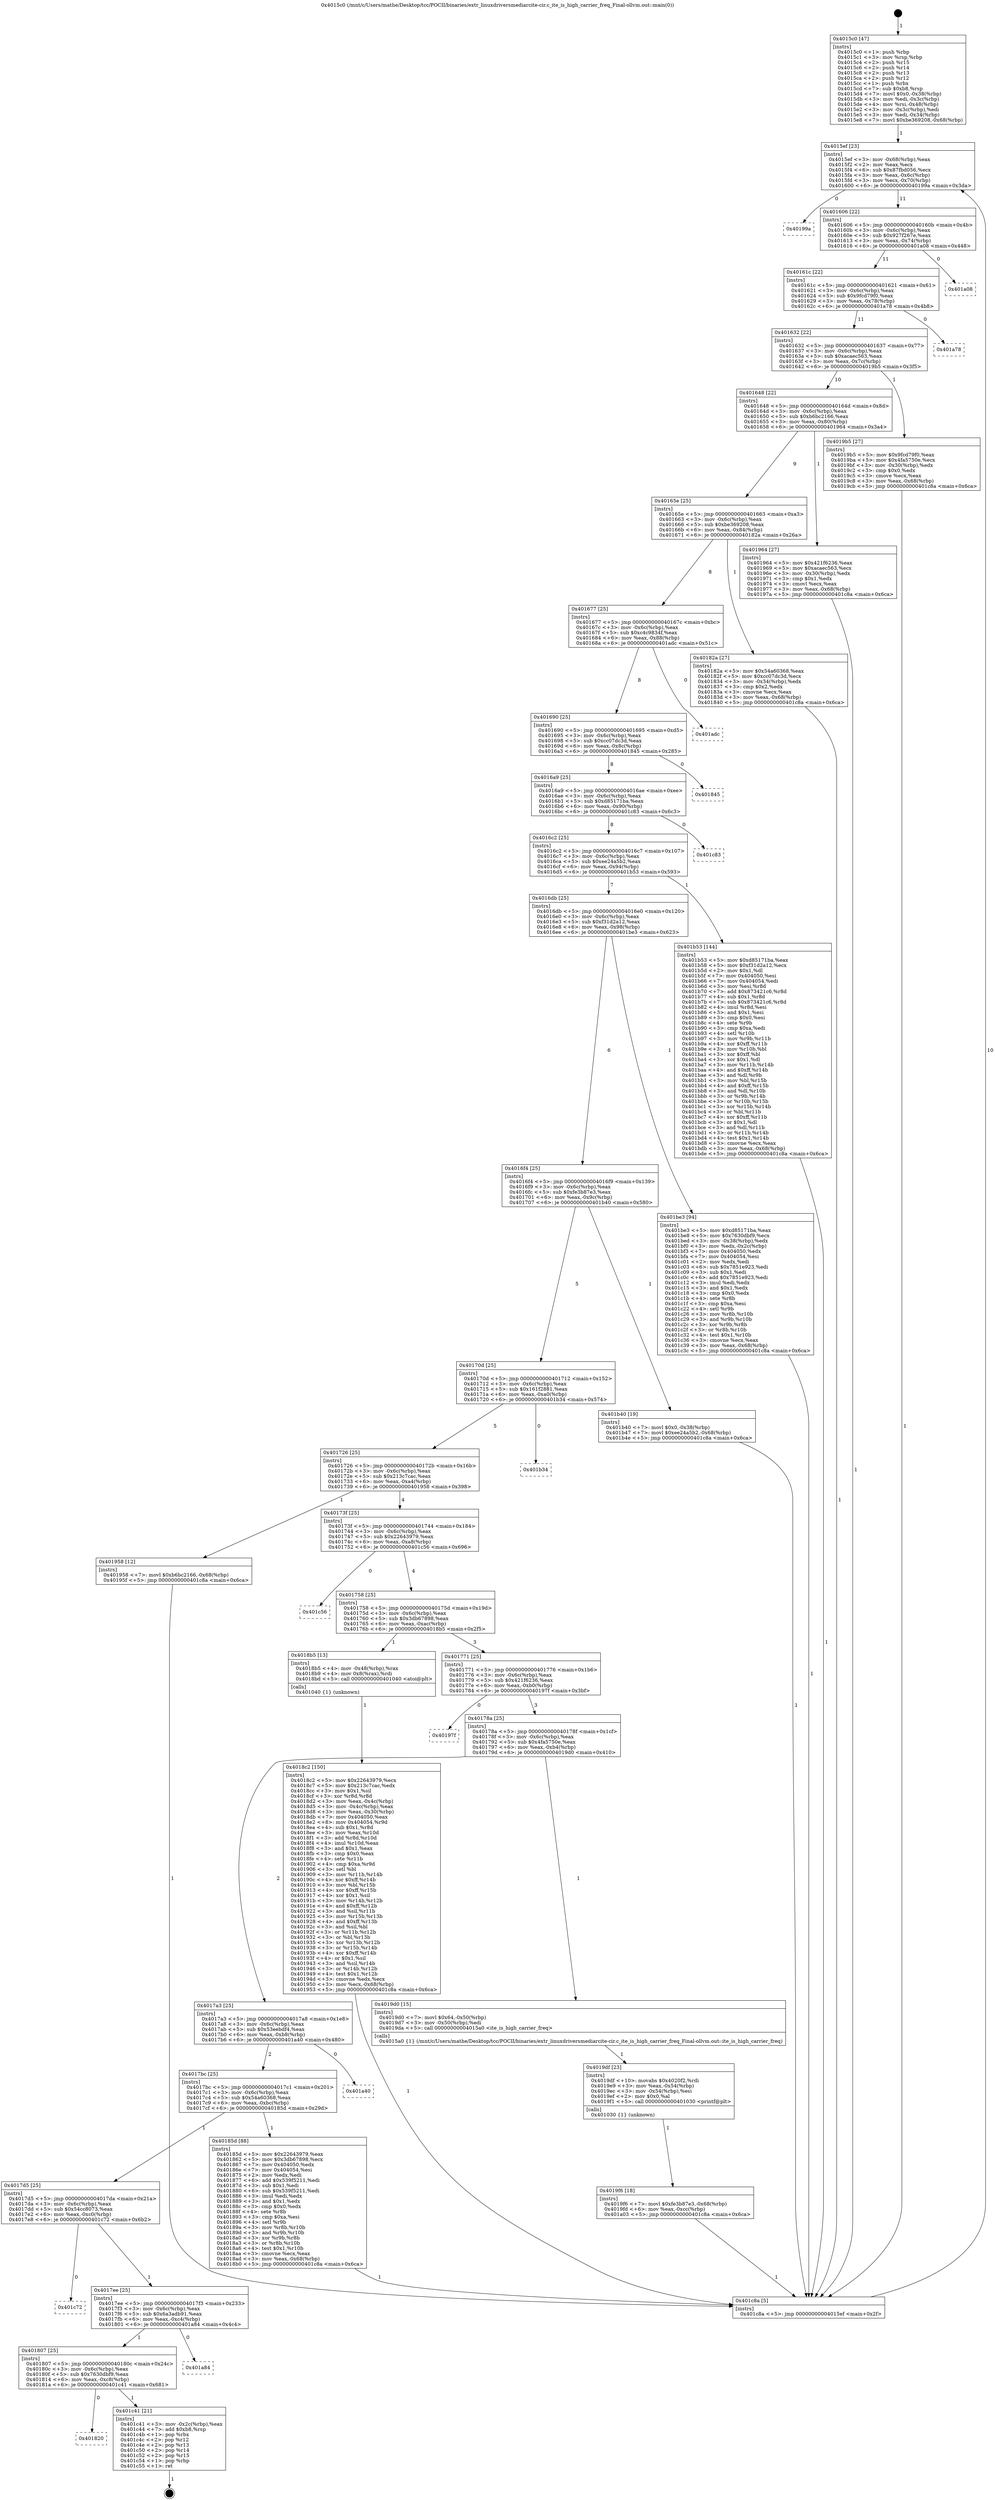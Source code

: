 digraph "0x4015c0" {
  label = "0x4015c0 (/mnt/c/Users/mathe/Desktop/tcc/POCII/binaries/extr_linuxdriversmediarcite-cir.c_ite_is_high_carrier_freq_Final-ollvm.out::main(0))"
  labelloc = "t"
  node[shape=record]

  Entry [label="",width=0.3,height=0.3,shape=circle,fillcolor=black,style=filled]
  "0x4015ef" [label="{
     0x4015ef [23]\l
     | [instrs]\l
     &nbsp;&nbsp;0x4015ef \<+3\>: mov -0x68(%rbp),%eax\l
     &nbsp;&nbsp;0x4015f2 \<+2\>: mov %eax,%ecx\l
     &nbsp;&nbsp;0x4015f4 \<+6\>: sub $0x87fbd056,%ecx\l
     &nbsp;&nbsp;0x4015fa \<+3\>: mov %eax,-0x6c(%rbp)\l
     &nbsp;&nbsp;0x4015fd \<+3\>: mov %ecx,-0x70(%rbp)\l
     &nbsp;&nbsp;0x401600 \<+6\>: je 000000000040199a \<main+0x3da\>\l
  }"]
  "0x40199a" [label="{
     0x40199a\l
  }", style=dashed]
  "0x401606" [label="{
     0x401606 [22]\l
     | [instrs]\l
     &nbsp;&nbsp;0x401606 \<+5\>: jmp 000000000040160b \<main+0x4b\>\l
     &nbsp;&nbsp;0x40160b \<+3\>: mov -0x6c(%rbp),%eax\l
     &nbsp;&nbsp;0x40160e \<+5\>: sub $0x927f267e,%eax\l
     &nbsp;&nbsp;0x401613 \<+3\>: mov %eax,-0x74(%rbp)\l
     &nbsp;&nbsp;0x401616 \<+6\>: je 0000000000401a08 \<main+0x448\>\l
  }"]
  Exit [label="",width=0.3,height=0.3,shape=circle,fillcolor=black,style=filled,peripheries=2]
  "0x401a08" [label="{
     0x401a08\l
  }", style=dashed]
  "0x40161c" [label="{
     0x40161c [22]\l
     | [instrs]\l
     &nbsp;&nbsp;0x40161c \<+5\>: jmp 0000000000401621 \<main+0x61\>\l
     &nbsp;&nbsp;0x401621 \<+3\>: mov -0x6c(%rbp),%eax\l
     &nbsp;&nbsp;0x401624 \<+5\>: sub $0x9fcd79f0,%eax\l
     &nbsp;&nbsp;0x401629 \<+3\>: mov %eax,-0x78(%rbp)\l
     &nbsp;&nbsp;0x40162c \<+6\>: je 0000000000401a78 \<main+0x4b8\>\l
  }"]
  "0x401820" [label="{
     0x401820\l
  }", style=dashed]
  "0x401a78" [label="{
     0x401a78\l
  }", style=dashed]
  "0x401632" [label="{
     0x401632 [22]\l
     | [instrs]\l
     &nbsp;&nbsp;0x401632 \<+5\>: jmp 0000000000401637 \<main+0x77\>\l
     &nbsp;&nbsp;0x401637 \<+3\>: mov -0x6c(%rbp),%eax\l
     &nbsp;&nbsp;0x40163a \<+5\>: sub $0xacaec563,%eax\l
     &nbsp;&nbsp;0x40163f \<+3\>: mov %eax,-0x7c(%rbp)\l
     &nbsp;&nbsp;0x401642 \<+6\>: je 00000000004019b5 \<main+0x3f5\>\l
  }"]
  "0x401c41" [label="{
     0x401c41 [21]\l
     | [instrs]\l
     &nbsp;&nbsp;0x401c41 \<+3\>: mov -0x2c(%rbp),%eax\l
     &nbsp;&nbsp;0x401c44 \<+7\>: add $0xb8,%rsp\l
     &nbsp;&nbsp;0x401c4b \<+1\>: pop %rbx\l
     &nbsp;&nbsp;0x401c4c \<+2\>: pop %r12\l
     &nbsp;&nbsp;0x401c4e \<+2\>: pop %r13\l
     &nbsp;&nbsp;0x401c50 \<+2\>: pop %r14\l
     &nbsp;&nbsp;0x401c52 \<+2\>: pop %r15\l
     &nbsp;&nbsp;0x401c54 \<+1\>: pop %rbp\l
     &nbsp;&nbsp;0x401c55 \<+1\>: ret\l
  }"]
  "0x4019b5" [label="{
     0x4019b5 [27]\l
     | [instrs]\l
     &nbsp;&nbsp;0x4019b5 \<+5\>: mov $0x9fcd79f0,%eax\l
     &nbsp;&nbsp;0x4019ba \<+5\>: mov $0x4fa5750e,%ecx\l
     &nbsp;&nbsp;0x4019bf \<+3\>: mov -0x30(%rbp),%edx\l
     &nbsp;&nbsp;0x4019c2 \<+3\>: cmp $0x0,%edx\l
     &nbsp;&nbsp;0x4019c5 \<+3\>: cmove %ecx,%eax\l
     &nbsp;&nbsp;0x4019c8 \<+3\>: mov %eax,-0x68(%rbp)\l
     &nbsp;&nbsp;0x4019cb \<+5\>: jmp 0000000000401c8a \<main+0x6ca\>\l
  }"]
  "0x401648" [label="{
     0x401648 [22]\l
     | [instrs]\l
     &nbsp;&nbsp;0x401648 \<+5\>: jmp 000000000040164d \<main+0x8d\>\l
     &nbsp;&nbsp;0x40164d \<+3\>: mov -0x6c(%rbp),%eax\l
     &nbsp;&nbsp;0x401650 \<+5\>: sub $0xb6bc2166,%eax\l
     &nbsp;&nbsp;0x401655 \<+3\>: mov %eax,-0x80(%rbp)\l
     &nbsp;&nbsp;0x401658 \<+6\>: je 0000000000401964 \<main+0x3a4\>\l
  }"]
  "0x401807" [label="{
     0x401807 [25]\l
     | [instrs]\l
     &nbsp;&nbsp;0x401807 \<+5\>: jmp 000000000040180c \<main+0x24c\>\l
     &nbsp;&nbsp;0x40180c \<+3\>: mov -0x6c(%rbp),%eax\l
     &nbsp;&nbsp;0x40180f \<+5\>: sub $0x7630dbf9,%eax\l
     &nbsp;&nbsp;0x401814 \<+6\>: mov %eax,-0xc8(%rbp)\l
     &nbsp;&nbsp;0x40181a \<+6\>: je 0000000000401c41 \<main+0x681\>\l
  }"]
  "0x401964" [label="{
     0x401964 [27]\l
     | [instrs]\l
     &nbsp;&nbsp;0x401964 \<+5\>: mov $0x421f6236,%eax\l
     &nbsp;&nbsp;0x401969 \<+5\>: mov $0xacaec563,%ecx\l
     &nbsp;&nbsp;0x40196e \<+3\>: mov -0x30(%rbp),%edx\l
     &nbsp;&nbsp;0x401971 \<+3\>: cmp $0x1,%edx\l
     &nbsp;&nbsp;0x401974 \<+3\>: cmovl %ecx,%eax\l
     &nbsp;&nbsp;0x401977 \<+3\>: mov %eax,-0x68(%rbp)\l
     &nbsp;&nbsp;0x40197a \<+5\>: jmp 0000000000401c8a \<main+0x6ca\>\l
  }"]
  "0x40165e" [label="{
     0x40165e [25]\l
     | [instrs]\l
     &nbsp;&nbsp;0x40165e \<+5\>: jmp 0000000000401663 \<main+0xa3\>\l
     &nbsp;&nbsp;0x401663 \<+3\>: mov -0x6c(%rbp),%eax\l
     &nbsp;&nbsp;0x401666 \<+5\>: sub $0xbe369208,%eax\l
     &nbsp;&nbsp;0x40166b \<+6\>: mov %eax,-0x84(%rbp)\l
     &nbsp;&nbsp;0x401671 \<+6\>: je 000000000040182a \<main+0x26a\>\l
  }"]
  "0x401a84" [label="{
     0x401a84\l
  }", style=dashed]
  "0x40182a" [label="{
     0x40182a [27]\l
     | [instrs]\l
     &nbsp;&nbsp;0x40182a \<+5\>: mov $0x54a60368,%eax\l
     &nbsp;&nbsp;0x40182f \<+5\>: mov $0xcc07dc3d,%ecx\l
     &nbsp;&nbsp;0x401834 \<+3\>: mov -0x34(%rbp),%edx\l
     &nbsp;&nbsp;0x401837 \<+3\>: cmp $0x2,%edx\l
     &nbsp;&nbsp;0x40183a \<+3\>: cmovne %ecx,%eax\l
     &nbsp;&nbsp;0x40183d \<+3\>: mov %eax,-0x68(%rbp)\l
     &nbsp;&nbsp;0x401840 \<+5\>: jmp 0000000000401c8a \<main+0x6ca\>\l
  }"]
  "0x401677" [label="{
     0x401677 [25]\l
     | [instrs]\l
     &nbsp;&nbsp;0x401677 \<+5\>: jmp 000000000040167c \<main+0xbc\>\l
     &nbsp;&nbsp;0x40167c \<+3\>: mov -0x6c(%rbp),%eax\l
     &nbsp;&nbsp;0x40167f \<+5\>: sub $0xc4c9834f,%eax\l
     &nbsp;&nbsp;0x401684 \<+6\>: mov %eax,-0x88(%rbp)\l
     &nbsp;&nbsp;0x40168a \<+6\>: je 0000000000401adc \<main+0x51c\>\l
  }"]
  "0x401c8a" [label="{
     0x401c8a [5]\l
     | [instrs]\l
     &nbsp;&nbsp;0x401c8a \<+5\>: jmp 00000000004015ef \<main+0x2f\>\l
  }"]
  "0x4015c0" [label="{
     0x4015c0 [47]\l
     | [instrs]\l
     &nbsp;&nbsp;0x4015c0 \<+1\>: push %rbp\l
     &nbsp;&nbsp;0x4015c1 \<+3\>: mov %rsp,%rbp\l
     &nbsp;&nbsp;0x4015c4 \<+2\>: push %r15\l
     &nbsp;&nbsp;0x4015c6 \<+2\>: push %r14\l
     &nbsp;&nbsp;0x4015c8 \<+2\>: push %r13\l
     &nbsp;&nbsp;0x4015ca \<+2\>: push %r12\l
     &nbsp;&nbsp;0x4015cc \<+1\>: push %rbx\l
     &nbsp;&nbsp;0x4015cd \<+7\>: sub $0xb8,%rsp\l
     &nbsp;&nbsp;0x4015d4 \<+7\>: movl $0x0,-0x38(%rbp)\l
     &nbsp;&nbsp;0x4015db \<+3\>: mov %edi,-0x3c(%rbp)\l
     &nbsp;&nbsp;0x4015de \<+4\>: mov %rsi,-0x48(%rbp)\l
     &nbsp;&nbsp;0x4015e2 \<+3\>: mov -0x3c(%rbp),%edi\l
     &nbsp;&nbsp;0x4015e5 \<+3\>: mov %edi,-0x34(%rbp)\l
     &nbsp;&nbsp;0x4015e8 \<+7\>: movl $0xbe369208,-0x68(%rbp)\l
  }"]
  "0x4017ee" [label="{
     0x4017ee [25]\l
     | [instrs]\l
     &nbsp;&nbsp;0x4017ee \<+5\>: jmp 00000000004017f3 \<main+0x233\>\l
     &nbsp;&nbsp;0x4017f3 \<+3\>: mov -0x6c(%rbp),%eax\l
     &nbsp;&nbsp;0x4017f6 \<+5\>: sub $0x6a3adb91,%eax\l
     &nbsp;&nbsp;0x4017fb \<+6\>: mov %eax,-0xc4(%rbp)\l
     &nbsp;&nbsp;0x401801 \<+6\>: je 0000000000401a84 \<main+0x4c4\>\l
  }"]
  "0x401adc" [label="{
     0x401adc\l
  }", style=dashed]
  "0x401690" [label="{
     0x401690 [25]\l
     | [instrs]\l
     &nbsp;&nbsp;0x401690 \<+5\>: jmp 0000000000401695 \<main+0xd5\>\l
     &nbsp;&nbsp;0x401695 \<+3\>: mov -0x6c(%rbp),%eax\l
     &nbsp;&nbsp;0x401698 \<+5\>: sub $0xcc07dc3d,%eax\l
     &nbsp;&nbsp;0x40169d \<+6\>: mov %eax,-0x8c(%rbp)\l
     &nbsp;&nbsp;0x4016a3 \<+6\>: je 0000000000401845 \<main+0x285\>\l
  }"]
  "0x401c72" [label="{
     0x401c72\l
  }", style=dashed]
  "0x401845" [label="{
     0x401845\l
  }", style=dashed]
  "0x4016a9" [label="{
     0x4016a9 [25]\l
     | [instrs]\l
     &nbsp;&nbsp;0x4016a9 \<+5\>: jmp 00000000004016ae \<main+0xee\>\l
     &nbsp;&nbsp;0x4016ae \<+3\>: mov -0x6c(%rbp),%eax\l
     &nbsp;&nbsp;0x4016b1 \<+5\>: sub $0xd85171ba,%eax\l
     &nbsp;&nbsp;0x4016b6 \<+6\>: mov %eax,-0x90(%rbp)\l
     &nbsp;&nbsp;0x4016bc \<+6\>: je 0000000000401c83 \<main+0x6c3\>\l
  }"]
  "0x4019f6" [label="{
     0x4019f6 [18]\l
     | [instrs]\l
     &nbsp;&nbsp;0x4019f6 \<+7\>: movl $0xfe3b87e3,-0x68(%rbp)\l
     &nbsp;&nbsp;0x4019fd \<+6\>: mov %eax,-0xcc(%rbp)\l
     &nbsp;&nbsp;0x401a03 \<+5\>: jmp 0000000000401c8a \<main+0x6ca\>\l
  }"]
  "0x401c83" [label="{
     0x401c83\l
  }", style=dashed]
  "0x4016c2" [label="{
     0x4016c2 [25]\l
     | [instrs]\l
     &nbsp;&nbsp;0x4016c2 \<+5\>: jmp 00000000004016c7 \<main+0x107\>\l
     &nbsp;&nbsp;0x4016c7 \<+3\>: mov -0x6c(%rbp),%eax\l
     &nbsp;&nbsp;0x4016ca \<+5\>: sub $0xee24a5b2,%eax\l
     &nbsp;&nbsp;0x4016cf \<+6\>: mov %eax,-0x94(%rbp)\l
     &nbsp;&nbsp;0x4016d5 \<+6\>: je 0000000000401b53 \<main+0x593\>\l
  }"]
  "0x4019df" [label="{
     0x4019df [23]\l
     | [instrs]\l
     &nbsp;&nbsp;0x4019df \<+10\>: movabs $0x4020f2,%rdi\l
     &nbsp;&nbsp;0x4019e9 \<+3\>: mov %eax,-0x54(%rbp)\l
     &nbsp;&nbsp;0x4019ec \<+3\>: mov -0x54(%rbp),%esi\l
     &nbsp;&nbsp;0x4019ef \<+2\>: mov $0x0,%al\l
     &nbsp;&nbsp;0x4019f1 \<+5\>: call 0000000000401030 \<printf@plt\>\l
     | [calls]\l
     &nbsp;&nbsp;0x401030 \{1\} (unknown)\l
  }"]
  "0x401b53" [label="{
     0x401b53 [144]\l
     | [instrs]\l
     &nbsp;&nbsp;0x401b53 \<+5\>: mov $0xd85171ba,%eax\l
     &nbsp;&nbsp;0x401b58 \<+5\>: mov $0xf31d2a12,%ecx\l
     &nbsp;&nbsp;0x401b5d \<+2\>: mov $0x1,%dl\l
     &nbsp;&nbsp;0x401b5f \<+7\>: mov 0x404050,%esi\l
     &nbsp;&nbsp;0x401b66 \<+7\>: mov 0x404054,%edi\l
     &nbsp;&nbsp;0x401b6d \<+3\>: mov %esi,%r8d\l
     &nbsp;&nbsp;0x401b70 \<+7\>: add $0x873421c6,%r8d\l
     &nbsp;&nbsp;0x401b77 \<+4\>: sub $0x1,%r8d\l
     &nbsp;&nbsp;0x401b7b \<+7\>: sub $0x873421c6,%r8d\l
     &nbsp;&nbsp;0x401b82 \<+4\>: imul %r8d,%esi\l
     &nbsp;&nbsp;0x401b86 \<+3\>: and $0x1,%esi\l
     &nbsp;&nbsp;0x401b89 \<+3\>: cmp $0x0,%esi\l
     &nbsp;&nbsp;0x401b8c \<+4\>: sete %r9b\l
     &nbsp;&nbsp;0x401b90 \<+3\>: cmp $0xa,%edi\l
     &nbsp;&nbsp;0x401b93 \<+4\>: setl %r10b\l
     &nbsp;&nbsp;0x401b97 \<+3\>: mov %r9b,%r11b\l
     &nbsp;&nbsp;0x401b9a \<+4\>: xor $0xff,%r11b\l
     &nbsp;&nbsp;0x401b9e \<+3\>: mov %r10b,%bl\l
     &nbsp;&nbsp;0x401ba1 \<+3\>: xor $0xff,%bl\l
     &nbsp;&nbsp;0x401ba4 \<+3\>: xor $0x1,%dl\l
     &nbsp;&nbsp;0x401ba7 \<+3\>: mov %r11b,%r14b\l
     &nbsp;&nbsp;0x401baa \<+4\>: and $0xff,%r14b\l
     &nbsp;&nbsp;0x401bae \<+3\>: and %dl,%r9b\l
     &nbsp;&nbsp;0x401bb1 \<+3\>: mov %bl,%r15b\l
     &nbsp;&nbsp;0x401bb4 \<+4\>: and $0xff,%r15b\l
     &nbsp;&nbsp;0x401bb8 \<+3\>: and %dl,%r10b\l
     &nbsp;&nbsp;0x401bbb \<+3\>: or %r9b,%r14b\l
     &nbsp;&nbsp;0x401bbe \<+3\>: or %r10b,%r15b\l
     &nbsp;&nbsp;0x401bc1 \<+3\>: xor %r15b,%r14b\l
     &nbsp;&nbsp;0x401bc4 \<+3\>: or %bl,%r11b\l
     &nbsp;&nbsp;0x401bc7 \<+4\>: xor $0xff,%r11b\l
     &nbsp;&nbsp;0x401bcb \<+3\>: or $0x1,%dl\l
     &nbsp;&nbsp;0x401bce \<+3\>: and %dl,%r11b\l
     &nbsp;&nbsp;0x401bd1 \<+3\>: or %r11b,%r14b\l
     &nbsp;&nbsp;0x401bd4 \<+4\>: test $0x1,%r14b\l
     &nbsp;&nbsp;0x401bd8 \<+3\>: cmovne %ecx,%eax\l
     &nbsp;&nbsp;0x401bdb \<+3\>: mov %eax,-0x68(%rbp)\l
     &nbsp;&nbsp;0x401bde \<+5\>: jmp 0000000000401c8a \<main+0x6ca\>\l
  }"]
  "0x4016db" [label="{
     0x4016db [25]\l
     | [instrs]\l
     &nbsp;&nbsp;0x4016db \<+5\>: jmp 00000000004016e0 \<main+0x120\>\l
     &nbsp;&nbsp;0x4016e0 \<+3\>: mov -0x6c(%rbp),%eax\l
     &nbsp;&nbsp;0x4016e3 \<+5\>: sub $0xf31d2a12,%eax\l
     &nbsp;&nbsp;0x4016e8 \<+6\>: mov %eax,-0x98(%rbp)\l
     &nbsp;&nbsp;0x4016ee \<+6\>: je 0000000000401be3 \<main+0x623\>\l
  }"]
  "0x4018c2" [label="{
     0x4018c2 [150]\l
     | [instrs]\l
     &nbsp;&nbsp;0x4018c2 \<+5\>: mov $0x22643979,%ecx\l
     &nbsp;&nbsp;0x4018c7 \<+5\>: mov $0x213c7cac,%edx\l
     &nbsp;&nbsp;0x4018cc \<+3\>: mov $0x1,%sil\l
     &nbsp;&nbsp;0x4018cf \<+3\>: xor %r8d,%r8d\l
     &nbsp;&nbsp;0x4018d2 \<+3\>: mov %eax,-0x4c(%rbp)\l
     &nbsp;&nbsp;0x4018d5 \<+3\>: mov -0x4c(%rbp),%eax\l
     &nbsp;&nbsp;0x4018d8 \<+3\>: mov %eax,-0x30(%rbp)\l
     &nbsp;&nbsp;0x4018db \<+7\>: mov 0x404050,%eax\l
     &nbsp;&nbsp;0x4018e2 \<+8\>: mov 0x404054,%r9d\l
     &nbsp;&nbsp;0x4018ea \<+4\>: sub $0x1,%r8d\l
     &nbsp;&nbsp;0x4018ee \<+3\>: mov %eax,%r10d\l
     &nbsp;&nbsp;0x4018f1 \<+3\>: add %r8d,%r10d\l
     &nbsp;&nbsp;0x4018f4 \<+4\>: imul %r10d,%eax\l
     &nbsp;&nbsp;0x4018f8 \<+3\>: and $0x1,%eax\l
     &nbsp;&nbsp;0x4018fb \<+3\>: cmp $0x0,%eax\l
     &nbsp;&nbsp;0x4018fe \<+4\>: sete %r11b\l
     &nbsp;&nbsp;0x401902 \<+4\>: cmp $0xa,%r9d\l
     &nbsp;&nbsp;0x401906 \<+3\>: setl %bl\l
     &nbsp;&nbsp;0x401909 \<+3\>: mov %r11b,%r14b\l
     &nbsp;&nbsp;0x40190c \<+4\>: xor $0xff,%r14b\l
     &nbsp;&nbsp;0x401910 \<+3\>: mov %bl,%r15b\l
     &nbsp;&nbsp;0x401913 \<+4\>: xor $0xff,%r15b\l
     &nbsp;&nbsp;0x401917 \<+4\>: xor $0x1,%sil\l
     &nbsp;&nbsp;0x40191b \<+3\>: mov %r14b,%r12b\l
     &nbsp;&nbsp;0x40191e \<+4\>: and $0xff,%r12b\l
     &nbsp;&nbsp;0x401922 \<+3\>: and %sil,%r11b\l
     &nbsp;&nbsp;0x401925 \<+3\>: mov %r15b,%r13b\l
     &nbsp;&nbsp;0x401928 \<+4\>: and $0xff,%r13b\l
     &nbsp;&nbsp;0x40192c \<+3\>: and %sil,%bl\l
     &nbsp;&nbsp;0x40192f \<+3\>: or %r11b,%r12b\l
     &nbsp;&nbsp;0x401932 \<+3\>: or %bl,%r13b\l
     &nbsp;&nbsp;0x401935 \<+3\>: xor %r13b,%r12b\l
     &nbsp;&nbsp;0x401938 \<+3\>: or %r15b,%r14b\l
     &nbsp;&nbsp;0x40193b \<+4\>: xor $0xff,%r14b\l
     &nbsp;&nbsp;0x40193f \<+4\>: or $0x1,%sil\l
     &nbsp;&nbsp;0x401943 \<+3\>: and %sil,%r14b\l
     &nbsp;&nbsp;0x401946 \<+3\>: or %r14b,%r12b\l
     &nbsp;&nbsp;0x401949 \<+4\>: test $0x1,%r12b\l
     &nbsp;&nbsp;0x40194d \<+3\>: cmovne %edx,%ecx\l
     &nbsp;&nbsp;0x401950 \<+3\>: mov %ecx,-0x68(%rbp)\l
     &nbsp;&nbsp;0x401953 \<+5\>: jmp 0000000000401c8a \<main+0x6ca\>\l
  }"]
  "0x401be3" [label="{
     0x401be3 [94]\l
     | [instrs]\l
     &nbsp;&nbsp;0x401be3 \<+5\>: mov $0xd85171ba,%eax\l
     &nbsp;&nbsp;0x401be8 \<+5\>: mov $0x7630dbf9,%ecx\l
     &nbsp;&nbsp;0x401bed \<+3\>: mov -0x38(%rbp),%edx\l
     &nbsp;&nbsp;0x401bf0 \<+3\>: mov %edx,-0x2c(%rbp)\l
     &nbsp;&nbsp;0x401bf3 \<+7\>: mov 0x404050,%edx\l
     &nbsp;&nbsp;0x401bfa \<+7\>: mov 0x404054,%esi\l
     &nbsp;&nbsp;0x401c01 \<+2\>: mov %edx,%edi\l
     &nbsp;&nbsp;0x401c03 \<+6\>: sub $0x7851e923,%edi\l
     &nbsp;&nbsp;0x401c09 \<+3\>: sub $0x1,%edi\l
     &nbsp;&nbsp;0x401c0c \<+6\>: add $0x7851e923,%edi\l
     &nbsp;&nbsp;0x401c12 \<+3\>: imul %edi,%edx\l
     &nbsp;&nbsp;0x401c15 \<+3\>: and $0x1,%edx\l
     &nbsp;&nbsp;0x401c18 \<+3\>: cmp $0x0,%edx\l
     &nbsp;&nbsp;0x401c1b \<+4\>: sete %r8b\l
     &nbsp;&nbsp;0x401c1f \<+3\>: cmp $0xa,%esi\l
     &nbsp;&nbsp;0x401c22 \<+4\>: setl %r9b\l
     &nbsp;&nbsp;0x401c26 \<+3\>: mov %r8b,%r10b\l
     &nbsp;&nbsp;0x401c29 \<+3\>: and %r9b,%r10b\l
     &nbsp;&nbsp;0x401c2c \<+3\>: xor %r9b,%r8b\l
     &nbsp;&nbsp;0x401c2f \<+3\>: or %r8b,%r10b\l
     &nbsp;&nbsp;0x401c32 \<+4\>: test $0x1,%r10b\l
     &nbsp;&nbsp;0x401c36 \<+3\>: cmovne %ecx,%eax\l
     &nbsp;&nbsp;0x401c39 \<+3\>: mov %eax,-0x68(%rbp)\l
     &nbsp;&nbsp;0x401c3c \<+5\>: jmp 0000000000401c8a \<main+0x6ca\>\l
  }"]
  "0x4016f4" [label="{
     0x4016f4 [25]\l
     | [instrs]\l
     &nbsp;&nbsp;0x4016f4 \<+5\>: jmp 00000000004016f9 \<main+0x139\>\l
     &nbsp;&nbsp;0x4016f9 \<+3\>: mov -0x6c(%rbp),%eax\l
     &nbsp;&nbsp;0x4016fc \<+5\>: sub $0xfe3b87e3,%eax\l
     &nbsp;&nbsp;0x401701 \<+6\>: mov %eax,-0x9c(%rbp)\l
     &nbsp;&nbsp;0x401707 \<+6\>: je 0000000000401b40 \<main+0x580\>\l
  }"]
  "0x4017d5" [label="{
     0x4017d5 [25]\l
     | [instrs]\l
     &nbsp;&nbsp;0x4017d5 \<+5\>: jmp 00000000004017da \<main+0x21a\>\l
     &nbsp;&nbsp;0x4017da \<+3\>: mov -0x6c(%rbp),%eax\l
     &nbsp;&nbsp;0x4017dd \<+5\>: sub $0x54cc8073,%eax\l
     &nbsp;&nbsp;0x4017e2 \<+6\>: mov %eax,-0xc0(%rbp)\l
     &nbsp;&nbsp;0x4017e8 \<+6\>: je 0000000000401c72 \<main+0x6b2\>\l
  }"]
  "0x401b40" [label="{
     0x401b40 [19]\l
     | [instrs]\l
     &nbsp;&nbsp;0x401b40 \<+7\>: movl $0x0,-0x38(%rbp)\l
     &nbsp;&nbsp;0x401b47 \<+7\>: movl $0xee24a5b2,-0x68(%rbp)\l
     &nbsp;&nbsp;0x401b4e \<+5\>: jmp 0000000000401c8a \<main+0x6ca\>\l
  }"]
  "0x40170d" [label="{
     0x40170d [25]\l
     | [instrs]\l
     &nbsp;&nbsp;0x40170d \<+5\>: jmp 0000000000401712 \<main+0x152\>\l
     &nbsp;&nbsp;0x401712 \<+3\>: mov -0x6c(%rbp),%eax\l
     &nbsp;&nbsp;0x401715 \<+5\>: sub $0x161f2881,%eax\l
     &nbsp;&nbsp;0x40171a \<+6\>: mov %eax,-0xa0(%rbp)\l
     &nbsp;&nbsp;0x401720 \<+6\>: je 0000000000401b34 \<main+0x574\>\l
  }"]
  "0x40185d" [label="{
     0x40185d [88]\l
     | [instrs]\l
     &nbsp;&nbsp;0x40185d \<+5\>: mov $0x22643979,%eax\l
     &nbsp;&nbsp;0x401862 \<+5\>: mov $0x3db67898,%ecx\l
     &nbsp;&nbsp;0x401867 \<+7\>: mov 0x404050,%edx\l
     &nbsp;&nbsp;0x40186e \<+7\>: mov 0x404054,%esi\l
     &nbsp;&nbsp;0x401875 \<+2\>: mov %edx,%edi\l
     &nbsp;&nbsp;0x401877 \<+6\>: add $0x539f5211,%edi\l
     &nbsp;&nbsp;0x40187d \<+3\>: sub $0x1,%edi\l
     &nbsp;&nbsp;0x401880 \<+6\>: sub $0x539f5211,%edi\l
     &nbsp;&nbsp;0x401886 \<+3\>: imul %edi,%edx\l
     &nbsp;&nbsp;0x401889 \<+3\>: and $0x1,%edx\l
     &nbsp;&nbsp;0x40188c \<+3\>: cmp $0x0,%edx\l
     &nbsp;&nbsp;0x40188f \<+4\>: sete %r8b\l
     &nbsp;&nbsp;0x401893 \<+3\>: cmp $0xa,%esi\l
     &nbsp;&nbsp;0x401896 \<+4\>: setl %r9b\l
     &nbsp;&nbsp;0x40189a \<+3\>: mov %r8b,%r10b\l
     &nbsp;&nbsp;0x40189d \<+3\>: and %r9b,%r10b\l
     &nbsp;&nbsp;0x4018a0 \<+3\>: xor %r9b,%r8b\l
     &nbsp;&nbsp;0x4018a3 \<+3\>: or %r8b,%r10b\l
     &nbsp;&nbsp;0x4018a6 \<+4\>: test $0x1,%r10b\l
     &nbsp;&nbsp;0x4018aa \<+3\>: cmovne %ecx,%eax\l
     &nbsp;&nbsp;0x4018ad \<+3\>: mov %eax,-0x68(%rbp)\l
     &nbsp;&nbsp;0x4018b0 \<+5\>: jmp 0000000000401c8a \<main+0x6ca\>\l
  }"]
  "0x401b34" [label="{
     0x401b34\l
  }", style=dashed]
  "0x401726" [label="{
     0x401726 [25]\l
     | [instrs]\l
     &nbsp;&nbsp;0x401726 \<+5\>: jmp 000000000040172b \<main+0x16b\>\l
     &nbsp;&nbsp;0x40172b \<+3\>: mov -0x6c(%rbp),%eax\l
     &nbsp;&nbsp;0x40172e \<+5\>: sub $0x213c7cac,%eax\l
     &nbsp;&nbsp;0x401733 \<+6\>: mov %eax,-0xa4(%rbp)\l
     &nbsp;&nbsp;0x401739 \<+6\>: je 0000000000401958 \<main+0x398\>\l
  }"]
  "0x4017bc" [label="{
     0x4017bc [25]\l
     | [instrs]\l
     &nbsp;&nbsp;0x4017bc \<+5\>: jmp 00000000004017c1 \<main+0x201\>\l
     &nbsp;&nbsp;0x4017c1 \<+3\>: mov -0x6c(%rbp),%eax\l
     &nbsp;&nbsp;0x4017c4 \<+5\>: sub $0x54a60368,%eax\l
     &nbsp;&nbsp;0x4017c9 \<+6\>: mov %eax,-0xbc(%rbp)\l
     &nbsp;&nbsp;0x4017cf \<+6\>: je 000000000040185d \<main+0x29d\>\l
  }"]
  "0x401958" [label="{
     0x401958 [12]\l
     | [instrs]\l
     &nbsp;&nbsp;0x401958 \<+7\>: movl $0xb6bc2166,-0x68(%rbp)\l
     &nbsp;&nbsp;0x40195f \<+5\>: jmp 0000000000401c8a \<main+0x6ca\>\l
  }"]
  "0x40173f" [label="{
     0x40173f [25]\l
     | [instrs]\l
     &nbsp;&nbsp;0x40173f \<+5\>: jmp 0000000000401744 \<main+0x184\>\l
     &nbsp;&nbsp;0x401744 \<+3\>: mov -0x6c(%rbp),%eax\l
     &nbsp;&nbsp;0x401747 \<+5\>: sub $0x22643979,%eax\l
     &nbsp;&nbsp;0x40174c \<+6\>: mov %eax,-0xa8(%rbp)\l
     &nbsp;&nbsp;0x401752 \<+6\>: je 0000000000401c56 \<main+0x696\>\l
  }"]
  "0x401a40" [label="{
     0x401a40\l
  }", style=dashed]
  "0x401c56" [label="{
     0x401c56\l
  }", style=dashed]
  "0x401758" [label="{
     0x401758 [25]\l
     | [instrs]\l
     &nbsp;&nbsp;0x401758 \<+5\>: jmp 000000000040175d \<main+0x19d\>\l
     &nbsp;&nbsp;0x40175d \<+3\>: mov -0x6c(%rbp),%eax\l
     &nbsp;&nbsp;0x401760 \<+5\>: sub $0x3db67898,%eax\l
     &nbsp;&nbsp;0x401765 \<+6\>: mov %eax,-0xac(%rbp)\l
     &nbsp;&nbsp;0x40176b \<+6\>: je 00000000004018b5 \<main+0x2f5\>\l
  }"]
  "0x4017a3" [label="{
     0x4017a3 [25]\l
     | [instrs]\l
     &nbsp;&nbsp;0x4017a3 \<+5\>: jmp 00000000004017a8 \<main+0x1e8\>\l
     &nbsp;&nbsp;0x4017a8 \<+3\>: mov -0x6c(%rbp),%eax\l
     &nbsp;&nbsp;0x4017ab \<+5\>: sub $0x53eebdf4,%eax\l
     &nbsp;&nbsp;0x4017b0 \<+6\>: mov %eax,-0xb8(%rbp)\l
     &nbsp;&nbsp;0x4017b6 \<+6\>: je 0000000000401a40 \<main+0x480\>\l
  }"]
  "0x4018b5" [label="{
     0x4018b5 [13]\l
     | [instrs]\l
     &nbsp;&nbsp;0x4018b5 \<+4\>: mov -0x48(%rbp),%rax\l
     &nbsp;&nbsp;0x4018b9 \<+4\>: mov 0x8(%rax),%rdi\l
     &nbsp;&nbsp;0x4018bd \<+5\>: call 0000000000401040 \<atoi@plt\>\l
     | [calls]\l
     &nbsp;&nbsp;0x401040 \{1\} (unknown)\l
  }"]
  "0x401771" [label="{
     0x401771 [25]\l
     | [instrs]\l
     &nbsp;&nbsp;0x401771 \<+5\>: jmp 0000000000401776 \<main+0x1b6\>\l
     &nbsp;&nbsp;0x401776 \<+3\>: mov -0x6c(%rbp),%eax\l
     &nbsp;&nbsp;0x401779 \<+5\>: sub $0x421f6236,%eax\l
     &nbsp;&nbsp;0x40177e \<+6\>: mov %eax,-0xb0(%rbp)\l
     &nbsp;&nbsp;0x401784 \<+6\>: je 000000000040197f \<main+0x3bf\>\l
  }"]
  "0x4019d0" [label="{
     0x4019d0 [15]\l
     | [instrs]\l
     &nbsp;&nbsp;0x4019d0 \<+7\>: movl $0x64,-0x50(%rbp)\l
     &nbsp;&nbsp;0x4019d7 \<+3\>: mov -0x50(%rbp),%edi\l
     &nbsp;&nbsp;0x4019da \<+5\>: call 00000000004015a0 \<ite_is_high_carrier_freq\>\l
     | [calls]\l
     &nbsp;&nbsp;0x4015a0 \{1\} (/mnt/c/Users/mathe/Desktop/tcc/POCII/binaries/extr_linuxdriversmediarcite-cir.c_ite_is_high_carrier_freq_Final-ollvm.out::ite_is_high_carrier_freq)\l
  }"]
  "0x40197f" [label="{
     0x40197f\l
  }", style=dashed]
  "0x40178a" [label="{
     0x40178a [25]\l
     | [instrs]\l
     &nbsp;&nbsp;0x40178a \<+5\>: jmp 000000000040178f \<main+0x1cf\>\l
     &nbsp;&nbsp;0x40178f \<+3\>: mov -0x6c(%rbp),%eax\l
     &nbsp;&nbsp;0x401792 \<+5\>: sub $0x4fa5750e,%eax\l
     &nbsp;&nbsp;0x401797 \<+6\>: mov %eax,-0xb4(%rbp)\l
     &nbsp;&nbsp;0x40179d \<+6\>: je 00000000004019d0 \<main+0x410\>\l
  }"]
  Entry -> "0x4015c0" [label=" 1"]
  "0x4015ef" -> "0x40199a" [label=" 0"]
  "0x4015ef" -> "0x401606" [label=" 11"]
  "0x401c41" -> Exit [label=" 1"]
  "0x401606" -> "0x401a08" [label=" 0"]
  "0x401606" -> "0x40161c" [label=" 11"]
  "0x401807" -> "0x401820" [label=" 0"]
  "0x40161c" -> "0x401a78" [label=" 0"]
  "0x40161c" -> "0x401632" [label=" 11"]
  "0x401807" -> "0x401c41" [label=" 1"]
  "0x401632" -> "0x4019b5" [label=" 1"]
  "0x401632" -> "0x401648" [label=" 10"]
  "0x4017ee" -> "0x401807" [label=" 1"]
  "0x401648" -> "0x401964" [label=" 1"]
  "0x401648" -> "0x40165e" [label=" 9"]
  "0x4017ee" -> "0x401a84" [label=" 0"]
  "0x40165e" -> "0x40182a" [label=" 1"]
  "0x40165e" -> "0x401677" [label=" 8"]
  "0x40182a" -> "0x401c8a" [label=" 1"]
  "0x4015c0" -> "0x4015ef" [label=" 1"]
  "0x401c8a" -> "0x4015ef" [label=" 10"]
  "0x4017d5" -> "0x4017ee" [label=" 1"]
  "0x401677" -> "0x401adc" [label=" 0"]
  "0x401677" -> "0x401690" [label=" 8"]
  "0x4017d5" -> "0x401c72" [label=" 0"]
  "0x401690" -> "0x401845" [label=" 0"]
  "0x401690" -> "0x4016a9" [label=" 8"]
  "0x401be3" -> "0x401c8a" [label=" 1"]
  "0x4016a9" -> "0x401c83" [label=" 0"]
  "0x4016a9" -> "0x4016c2" [label=" 8"]
  "0x401b53" -> "0x401c8a" [label=" 1"]
  "0x4016c2" -> "0x401b53" [label=" 1"]
  "0x4016c2" -> "0x4016db" [label=" 7"]
  "0x401b40" -> "0x401c8a" [label=" 1"]
  "0x4016db" -> "0x401be3" [label=" 1"]
  "0x4016db" -> "0x4016f4" [label=" 6"]
  "0x4019f6" -> "0x401c8a" [label=" 1"]
  "0x4016f4" -> "0x401b40" [label=" 1"]
  "0x4016f4" -> "0x40170d" [label=" 5"]
  "0x4019df" -> "0x4019f6" [label=" 1"]
  "0x40170d" -> "0x401b34" [label=" 0"]
  "0x40170d" -> "0x401726" [label=" 5"]
  "0x4019d0" -> "0x4019df" [label=" 1"]
  "0x401726" -> "0x401958" [label=" 1"]
  "0x401726" -> "0x40173f" [label=" 4"]
  "0x401964" -> "0x401c8a" [label=" 1"]
  "0x40173f" -> "0x401c56" [label=" 0"]
  "0x40173f" -> "0x401758" [label=" 4"]
  "0x401958" -> "0x401c8a" [label=" 1"]
  "0x401758" -> "0x4018b5" [label=" 1"]
  "0x401758" -> "0x401771" [label=" 3"]
  "0x4018b5" -> "0x4018c2" [label=" 1"]
  "0x401771" -> "0x40197f" [label=" 0"]
  "0x401771" -> "0x40178a" [label=" 3"]
  "0x40185d" -> "0x401c8a" [label=" 1"]
  "0x40178a" -> "0x4019d0" [label=" 1"]
  "0x40178a" -> "0x4017a3" [label=" 2"]
  "0x4018c2" -> "0x401c8a" [label=" 1"]
  "0x4017a3" -> "0x401a40" [label=" 0"]
  "0x4017a3" -> "0x4017bc" [label=" 2"]
  "0x4019b5" -> "0x401c8a" [label=" 1"]
  "0x4017bc" -> "0x40185d" [label=" 1"]
  "0x4017bc" -> "0x4017d5" [label=" 1"]
}
